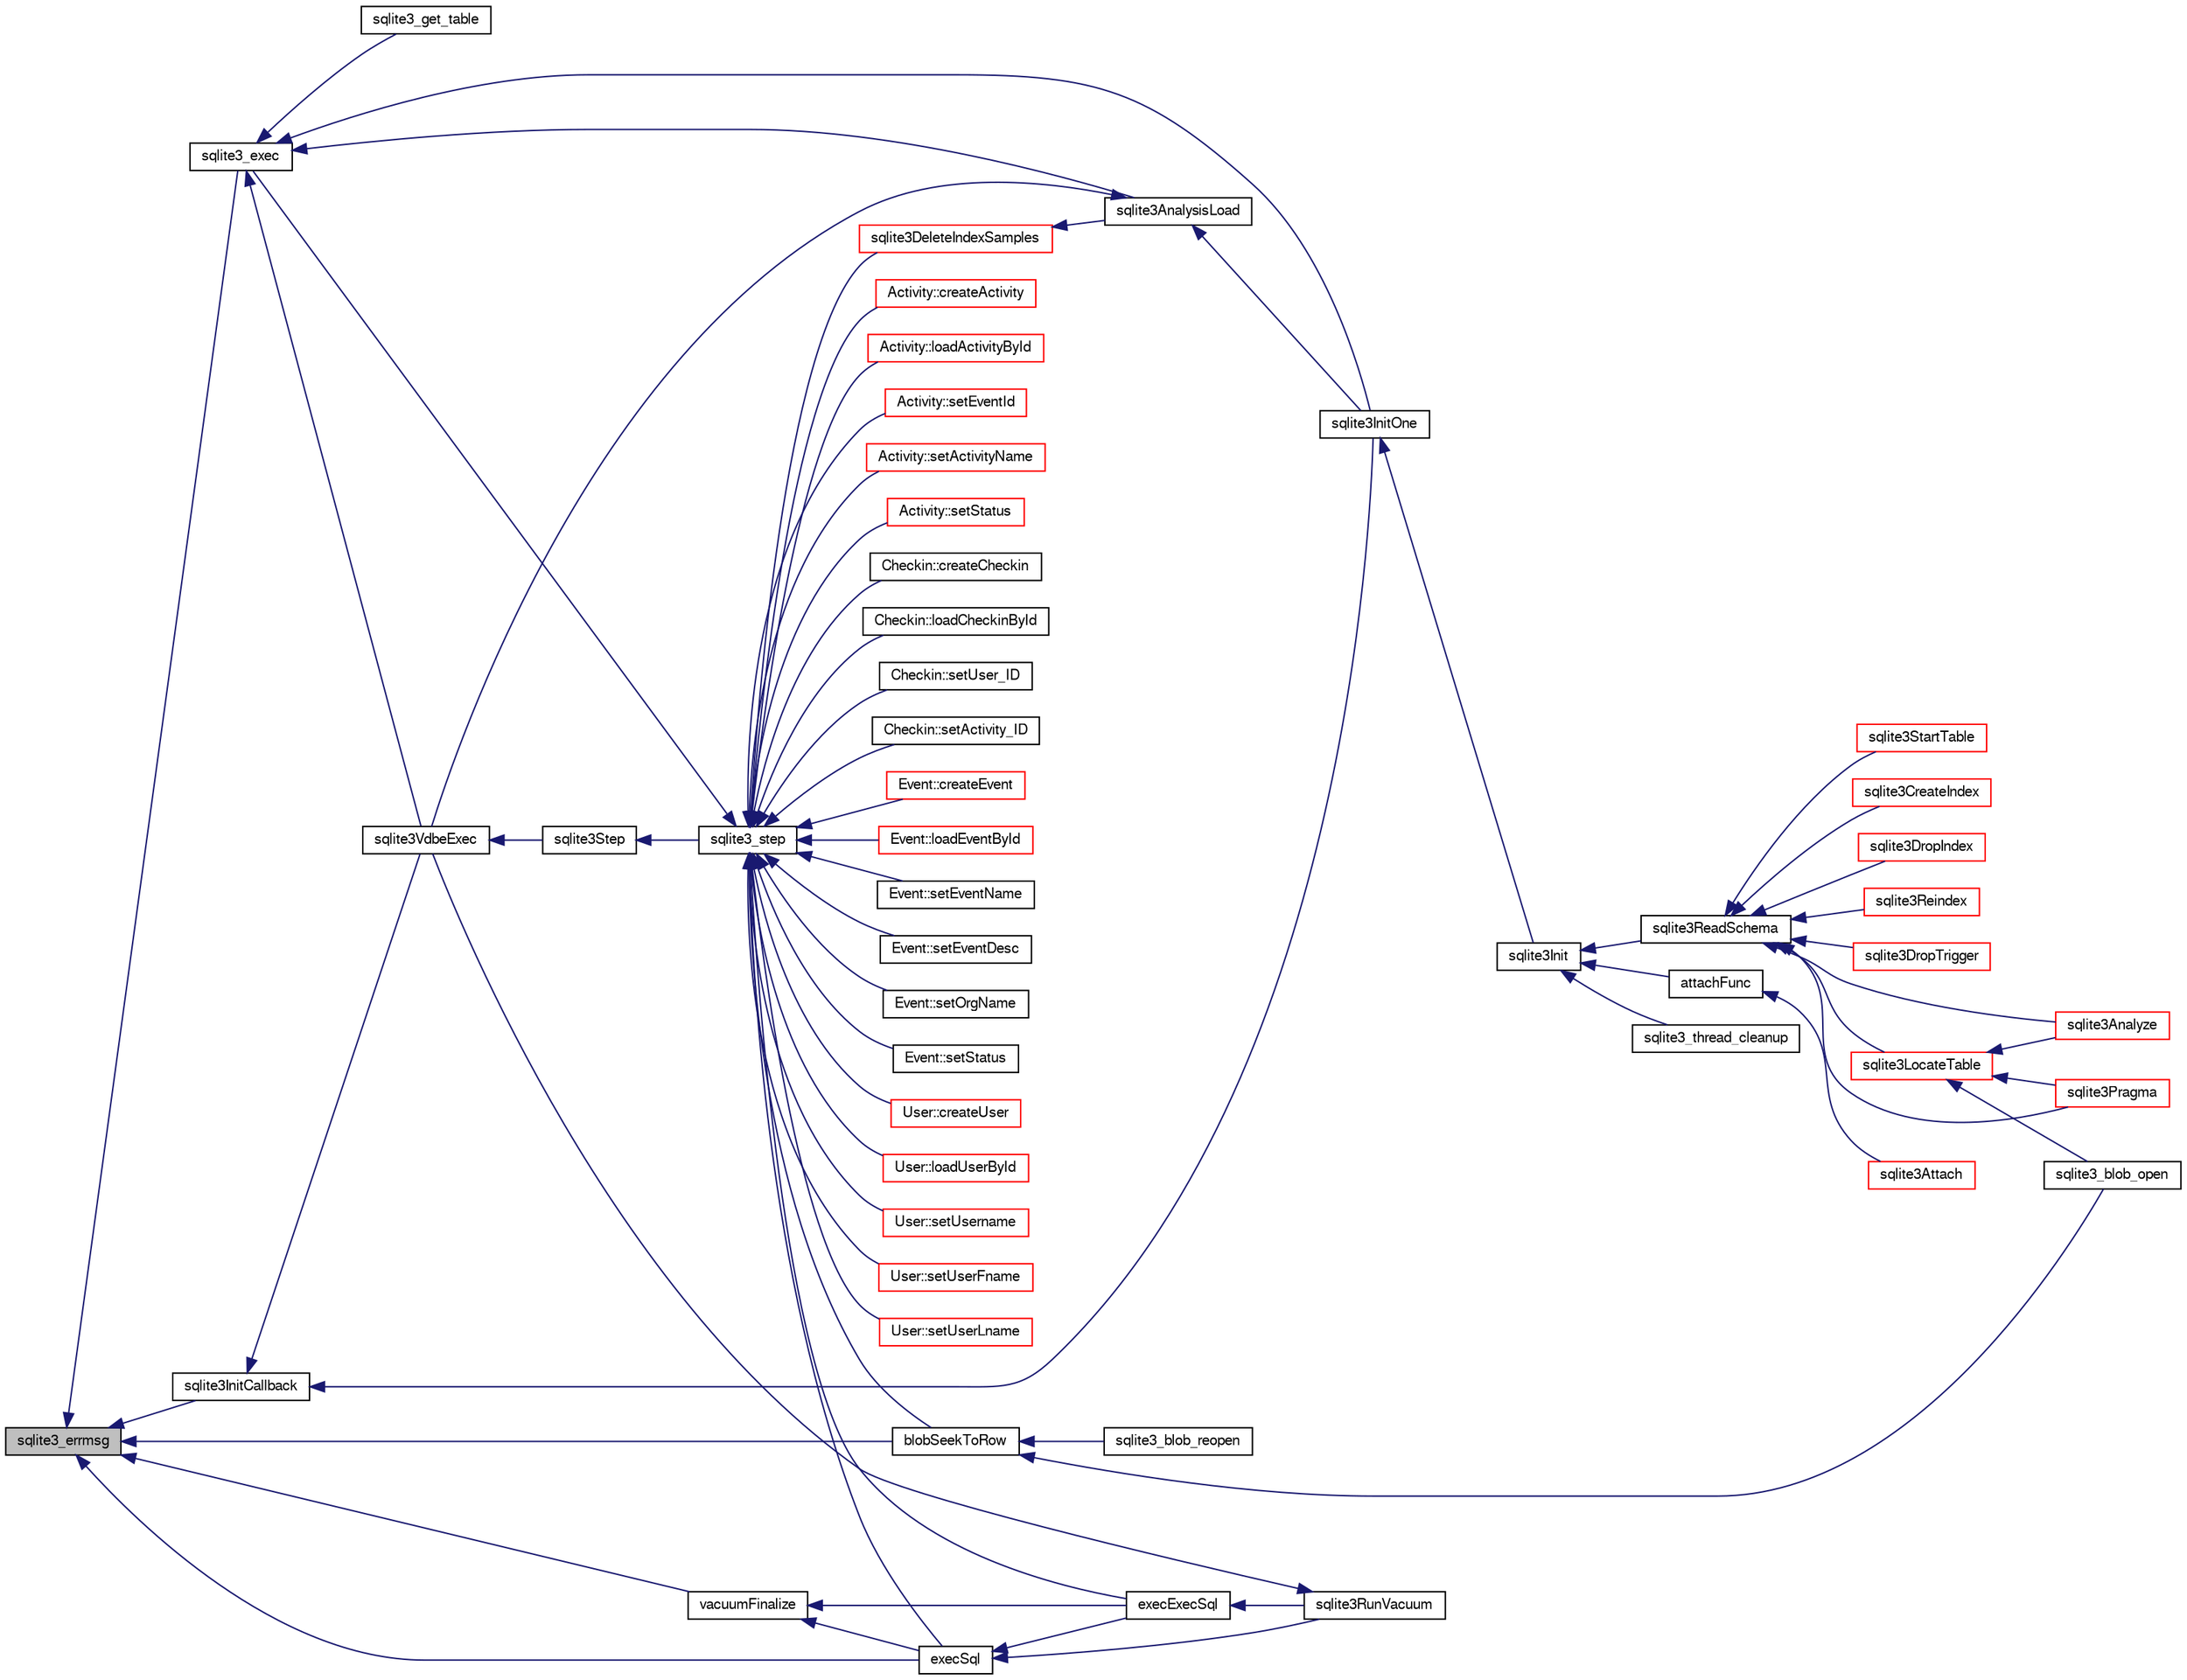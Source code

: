 digraph "sqlite3_errmsg"
{
  edge [fontname="FreeSans",fontsize="10",labelfontname="FreeSans",labelfontsize="10"];
  node [fontname="FreeSans",fontsize="10",shape=record];
  rankdir="LR";
  Node330985 [label="sqlite3_errmsg",height=0.2,width=0.4,color="black", fillcolor="grey75", style="filled", fontcolor="black"];
  Node330985 -> Node330986 [dir="back",color="midnightblue",fontsize="10",style="solid",fontname="FreeSans"];
  Node330986 [label="blobSeekToRow",height=0.2,width=0.4,color="black", fillcolor="white", style="filled",URL="$sqlite3_8c.html#afff57e13332b98c8a44a7cebe38962ab"];
  Node330986 -> Node330987 [dir="back",color="midnightblue",fontsize="10",style="solid",fontname="FreeSans"];
  Node330987 [label="sqlite3_blob_open",height=0.2,width=0.4,color="black", fillcolor="white", style="filled",URL="$sqlite3_8h.html#adb8ad839a5bdd62a43785132bc7dd518"];
  Node330986 -> Node330988 [dir="back",color="midnightblue",fontsize="10",style="solid",fontname="FreeSans"];
  Node330988 [label="sqlite3_blob_reopen",height=0.2,width=0.4,color="black", fillcolor="white", style="filled",URL="$sqlite3_8h.html#abc77c24fdc0150138490359a94360f7e"];
  Node330985 -> Node330989 [dir="back",color="midnightblue",fontsize="10",style="solid",fontname="FreeSans"];
  Node330989 [label="sqlite3_exec",height=0.2,width=0.4,color="black", fillcolor="white", style="filled",URL="$sqlite3_8h.html#a97487ec8150e0bcc8fa392ab8f0e24db"];
  Node330989 -> Node330990 [dir="back",color="midnightblue",fontsize="10",style="solid",fontname="FreeSans"];
  Node330990 [label="sqlite3VdbeExec",height=0.2,width=0.4,color="black", fillcolor="white", style="filled",URL="$sqlite3_8c.html#a8ce40a614bdc56719c4d642b1e4dfb21"];
  Node330990 -> Node330991 [dir="back",color="midnightblue",fontsize="10",style="solid",fontname="FreeSans"];
  Node330991 [label="sqlite3Step",height=0.2,width=0.4,color="black", fillcolor="white", style="filled",URL="$sqlite3_8c.html#a3f2872e873e2758a4beedad1d5113554"];
  Node330991 -> Node330992 [dir="back",color="midnightblue",fontsize="10",style="solid",fontname="FreeSans"];
  Node330992 [label="sqlite3_step",height=0.2,width=0.4,color="black", fillcolor="white", style="filled",URL="$sqlite3_8h.html#ac1e491ce36b7471eb28387f7d3c74334"];
  Node330992 -> Node330993 [dir="back",color="midnightblue",fontsize="10",style="solid",fontname="FreeSans"];
  Node330993 [label="Activity::createActivity",height=0.2,width=0.4,color="red", fillcolor="white", style="filled",URL="$classActivity.html#a813cc5e52c14ab49b39014c134e3425b"];
  Node330992 -> Node330996 [dir="back",color="midnightblue",fontsize="10",style="solid",fontname="FreeSans"];
  Node330996 [label="Activity::loadActivityById",height=0.2,width=0.4,color="red", fillcolor="white", style="filled",URL="$classActivity.html#abe4ffb4f08a47212ebf9013259d9e7fd"];
  Node330992 -> Node330998 [dir="back",color="midnightblue",fontsize="10",style="solid",fontname="FreeSans"];
  Node330998 [label="Activity::setEventId",height=0.2,width=0.4,color="red", fillcolor="white", style="filled",URL="$classActivity.html#adb1d0fd0d08f473e068f0a4086bfa9ca"];
  Node330992 -> Node330999 [dir="back",color="midnightblue",fontsize="10",style="solid",fontname="FreeSans"];
  Node330999 [label="Activity::setActivityName",height=0.2,width=0.4,color="red", fillcolor="white", style="filled",URL="$classActivity.html#a62dc3737b33915a36086f9dd26d16a81"];
  Node330992 -> Node331000 [dir="back",color="midnightblue",fontsize="10",style="solid",fontname="FreeSans"];
  Node331000 [label="Activity::setStatus",height=0.2,width=0.4,color="red", fillcolor="white", style="filled",URL="$classActivity.html#af618135a7738f4d2a7ee147a8ef912ea"];
  Node330992 -> Node331001 [dir="back",color="midnightblue",fontsize="10",style="solid",fontname="FreeSans"];
  Node331001 [label="Checkin::createCheckin",height=0.2,width=0.4,color="black", fillcolor="white", style="filled",URL="$classCheckin.html#a4e40acdf7fff0e607f6de4f24f3a163c"];
  Node330992 -> Node331002 [dir="back",color="midnightblue",fontsize="10",style="solid",fontname="FreeSans"];
  Node331002 [label="Checkin::loadCheckinById",height=0.2,width=0.4,color="black", fillcolor="white", style="filled",URL="$classCheckin.html#a3461f70ea6c68475225f2a07f78a21e0"];
  Node330992 -> Node331003 [dir="back",color="midnightblue",fontsize="10",style="solid",fontname="FreeSans"];
  Node331003 [label="Checkin::setUser_ID",height=0.2,width=0.4,color="black", fillcolor="white", style="filled",URL="$classCheckin.html#a76ab640f4f912876dbebf183db5359c6"];
  Node330992 -> Node331004 [dir="back",color="midnightblue",fontsize="10",style="solid",fontname="FreeSans"];
  Node331004 [label="Checkin::setActivity_ID",height=0.2,width=0.4,color="black", fillcolor="white", style="filled",URL="$classCheckin.html#ab2ff3ec2604ec73a42af25874a00b232"];
  Node330992 -> Node331005 [dir="back",color="midnightblue",fontsize="10",style="solid",fontname="FreeSans"];
  Node331005 [label="Event::createEvent",height=0.2,width=0.4,color="red", fillcolor="white", style="filled",URL="$classEvent.html#a77adb9f4a46ffb32c2d931f0691f5903"];
  Node330992 -> Node331006 [dir="back",color="midnightblue",fontsize="10",style="solid",fontname="FreeSans"];
  Node331006 [label="Event::loadEventById",height=0.2,width=0.4,color="red", fillcolor="white", style="filled",URL="$classEvent.html#afa66cea33f722dbeecb69cc98fdea055"];
  Node330992 -> Node331007 [dir="back",color="midnightblue",fontsize="10",style="solid",fontname="FreeSans"];
  Node331007 [label="Event::setEventName",height=0.2,width=0.4,color="black", fillcolor="white", style="filled",URL="$classEvent.html#a10596b6ca077df05184e30d62b08729d"];
  Node330992 -> Node331008 [dir="back",color="midnightblue",fontsize="10",style="solid",fontname="FreeSans"];
  Node331008 [label="Event::setEventDesc",height=0.2,width=0.4,color="black", fillcolor="white", style="filled",URL="$classEvent.html#ae36b8377dcae792f1c5c4726024c981b"];
  Node330992 -> Node331009 [dir="back",color="midnightblue",fontsize="10",style="solid",fontname="FreeSans"];
  Node331009 [label="Event::setOrgName",height=0.2,width=0.4,color="black", fillcolor="white", style="filled",URL="$classEvent.html#a19aac0f776bd764563a54977656cf680"];
  Node330992 -> Node331010 [dir="back",color="midnightblue",fontsize="10",style="solid",fontname="FreeSans"];
  Node331010 [label="Event::setStatus",height=0.2,width=0.4,color="black", fillcolor="white", style="filled",URL="$classEvent.html#ab0a6b9285af0f4172eb841e2b80f8972"];
  Node330992 -> Node330986 [dir="back",color="midnightblue",fontsize="10",style="solid",fontname="FreeSans"];
  Node330992 -> Node331011 [dir="back",color="midnightblue",fontsize="10",style="solid",fontname="FreeSans"];
  Node331011 [label="sqlite3DeleteIndexSamples",height=0.2,width=0.4,color="red", fillcolor="white", style="filled",URL="$sqlite3_8c.html#aaeda0302fbf61397ec009f65bed047ef"];
  Node331011 -> Node331012 [dir="back",color="midnightblue",fontsize="10",style="solid",fontname="FreeSans"];
  Node331012 [label="sqlite3AnalysisLoad",height=0.2,width=0.4,color="black", fillcolor="white", style="filled",URL="$sqlite3_8c.html#a48a2301c27e1d3d68708b9b8761b5a01"];
  Node331012 -> Node330990 [dir="back",color="midnightblue",fontsize="10",style="solid",fontname="FreeSans"];
  Node331012 -> Node331013 [dir="back",color="midnightblue",fontsize="10",style="solid",fontname="FreeSans"];
  Node331013 [label="sqlite3InitOne",height=0.2,width=0.4,color="black", fillcolor="white", style="filled",URL="$sqlite3_8c.html#ac4318b25df65269906b0379251fe9b85"];
  Node331013 -> Node331014 [dir="back",color="midnightblue",fontsize="10",style="solid",fontname="FreeSans"];
  Node331014 [label="sqlite3Init",height=0.2,width=0.4,color="black", fillcolor="white", style="filled",URL="$sqlite3_8c.html#aed74e3dc765631a833f522f425ff5a48"];
  Node331014 -> Node331015 [dir="back",color="midnightblue",fontsize="10",style="solid",fontname="FreeSans"];
  Node331015 [label="attachFunc",height=0.2,width=0.4,color="black", fillcolor="white", style="filled",URL="$sqlite3_8c.html#a69cb751a7da501b9a0aa37e0d7c3eaf7"];
  Node331015 -> Node331016 [dir="back",color="midnightblue",fontsize="10",style="solid",fontname="FreeSans"];
  Node331016 [label="sqlite3Attach",height=0.2,width=0.4,color="red", fillcolor="white", style="filled",URL="$sqlite3_8c.html#ae0907fe0b43cc1b4c7e6a16213e8546f"];
  Node331014 -> Node331019 [dir="back",color="midnightblue",fontsize="10",style="solid",fontname="FreeSans"];
  Node331019 [label="sqlite3ReadSchema",height=0.2,width=0.4,color="black", fillcolor="white", style="filled",URL="$sqlite3_8c.html#ac41a97f30334f7d35b2b5713097eca90"];
  Node331019 -> Node331020 [dir="back",color="midnightblue",fontsize="10",style="solid",fontname="FreeSans"];
  Node331020 [label="sqlite3Analyze",height=0.2,width=0.4,color="red", fillcolor="white", style="filled",URL="$sqlite3_8c.html#ac696deb1ccaae3fa855cfbd0bfd4d048"];
  Node331019 -> Node331021 [dir="back",color="midnightblue",fontsize="10",style="solid",fontname="FreeSans"];
  Node331021 [label="sqlite3LocateTable",height=0.2,width=0.4,color="red", fillcolor="white", style="filled",URL="$sqlite3_8c.html#adfeea5b18971250d4ff7f5a44e134d75"];
  Node331021 -> Node330987 [dir="back",color="midnightblue",fontsize="10",style="solid",fontname="FreeSans"];
  Node331021 -> Node331020 [dir="back",color="midnightblue",fontsize="10",style="solid",fontname="FreeSans"];
  Node331021 -> Node331065 [dir="back",color="midnightblue",fontsize="10",style="solid",fontname="FreeSans"];
  Node331065 [label="sqlite3Pragma",height=0.2,width=0.4,color="red", fillcolor="white", style="filled",URL="$sqlite3_8c.html#a111391370f58f8e6a6eca51fd34d62ed"];
  Node331019 -> Node331109 [dir="back",color="midnightblue",fontsize="10",style="solid",fontname="FreeSans"];
  Node331109 [label="sqlite3StartTable",height=0.2,width=0.4,color="red", fillcolor="white", style="filled",URL="$sqlite3_8c.html#af49b4395f39d9078a0dda2484c183012"];
  Node331019 -> Node331026 [dir="back",color="midnightblue",fontsize="10",style="solid",fontname="FreeSans"];
  Node331026 [label="sqlite3CreateIndex",height=0.2,width=0.4,color="red", fillcolor="white", style="filled",URL="$sqlite3_8c.html#a8dbe5e590ab6c58a8c45f34f7c81e825"];
  Node331019 -> Node331111 [dir="back",color="midnightblue",fontsize="10",style="solid",fontname="FreeSans"];
  Node331111 [label="sqlite3DropIndex",height=0.2,width=0.4,color="red", fillcolor="white", style="filled",URL="$sqlite3_8c.html#a3ffd2536f34a0cf6d427710b06b71e83"];
  Node331019 -> Node331079 [dir="back",color="midnightblue",fontsize="10",style="solid",fontname="FreeSans"];
  Node331079 [label="sqlite3Reindex",height=0.2,width=0.4,color="red", fillcolor="white", style="filled",URL="$sqlite3_8c.html#abd189e31189391e1ef114b413ff4abbf"];
  Node331019 -> Node331065 [dir="back",color="midnightblue",fontsize="10",style="solid",fontname="FreeSans"];
  Node331019 -> Node331112 [dir="back",color="midnightblue",fontsize="10",style="solid",fontname="FreeSans"];
  Node331112 [label="sqlite3DropTrigger",height=0.2,width=0.4,color="red", fillcolor="white", style="filled",URL="$sqlite3_8c.html#affdf1dd65e331b06feaef6ff8636305f"];
  Node331014 -> Node331113 [dir="back",color="midnightblue",fontsize="10",style="solid",fontname="FreeSans"];
  Node331113 [label="sqlite3_thread_cleanup",height=0.2,width=0.4,color="black", fillcolor="white", style="filled",URL="$sqlite3_8h.html#a34980c829db84f02e1a1599063469f06"];
  Node330992 -> Node330989 [dir="back",color="midnightblue",fontsize="10",style="solid",fontname="FreeSans"];
  Node330992 -> Node331171 [dir="back",color="midnightblue",fontsize="10",style="solid",fontname="FreeSans"];
  Node331171 [label="execSql",height=0.2,width=0.4,color="black", fillcolor="white", style="filled",URL="$sqlite3_8c.html#a7d16651b98a110662f4c265eff0246cb"];
  Node331171 -> Node331172 [dir="back",color="midnightblue",fontsize="10",style="solid",fontname="FreeSans"];
  Node331172 [label="execExecSql",height=0.2,width=0.4,color="black", fillcolor="white", style="filled",URL="$sqlite3_8c.html#ac1be09a6c047f21133d16378d301e0d4"];
  Node331172 -> Node331173 [dir="back",color="midnightblue",fontsize="10",style="solid",fontname="FreeSans"];
  Node331173 [label="sqlite3RunVacuum",height=0.2,width=0.4,color="black", fillcolor="white", style="filled",URL="$sqlite3_8c.html#a5e83ddc7b3e7e8e79ad5d1fc92de1d2f"];
  Node331173 -> Node330990 [dir="back",color="midnightblue",fontsize="10",style="solid",fontname="FreeSans"];
  Node331171 -> Node331173 [dir="back",color="midnightblue",fontsize="10",style="solid",fontname="FreeSans"];
  Node330992 -> Node331172 [dir="back",color="midnightblue",fontsize="10",style="solid",fontname="FreeSans"];
  Node330992 -> Node331174 [dir="back",color="midnightblue",fontsize="10",style="solid",fontname="FreeSans"];
  Node331174 [label="User::createUser",height=0.2,width=0.4,color="red", fillcolor="white", style="filled",URL="$classUser.html#a22ed673939e8cc0a136130b809bba513"];
  Node330992 -> Node331175 [dir="back",color="midnightblue",fontsize="10",style="solid",fontname="FreeSans"];
  Node331175 [label="User::loadUserById",height=0.2,width=0.4,color="red", fillcolor="white", style="filled",URL="$classUser.html#a863377665b7fb83c5547dcf9727f5092"];
  Node330992 -> Node331176 [dir="back",color="midnightblue",fontsize="10",style="solid",fontname="FreeSans"];
  Node331176 [label="User::setUsername",height=0.2,width=0.4,color="red", fillcolor="white", style="filled",URL="$classUser.html#aa0497022a136cb78de785b0a39ae60b1"];
  Node330992 -> Node331177 [dir="back",color="midnightblue",fontsize="10",style="solid",fontname="FreeSans"];
  Node331177 [label="User::setUserFname",height=0.2,width=0.4,color="red", fillcolor="white", style="filled",URL="$classUser.html#a72657eb55cd0ca437b4841a43f19912f"];
  Node330992 -> Node331178 [dir="back",color="midnightblue",fontsize="10",style="solid",fontname="FreeSans"];
  Node331178 [label="User::setUserLname",height=0.2,width=0.4,color="red", fillcolor="white", style="filled",URL="$classUser.html#aa25973387e5afe1aa6f60dd6545e33b5"];
  Node330989 -> Node331012 [dir="back",color="midnightblue",fontsize="10",style="solid",fontname="FreeSans"];
  Node330989 -> Node331013 [dir="back",color="midnightblue",fontsize="10",style="solid",fontname="FreeSans"];
  Node330989 -> Node331246 [dir="back",color="midnightblue",fontsize="10",style="solid",fontname="FreeSans"];
  Node331246 [label="sqlite3_get_table",height=0.2,width=0.4,color="black", fillcolor="white", style="filled",URL="$sqlite3_8h.html#a5effeac4e12df57beaa35c5be1f61579"];
  Node330985 -> Node331170 [dir="back",color="midnightblue",fontsize="10",style="solid",fontname="FreeSans"];
  Node331170 [label="sqlite3InitCallback",height=0.2,width=0.4,color="black", fillcolor="white", style="filled",URL="$sqlite3_8c.html#a5183ff3c8b5311c7332250013ee018b3"];
  Node331170 -> Node330990 [dir="back",color="midnightblue",fontsize="10",style="solid",fontname="FreeSans"];
  Node331170 -> Node331013 [dir="back",color="midnightblue",fontsize="10",style="solid",fontname="FreeSans"];
  Node330985 -> Node331212 [dir="back",color="midnightblue",fontsize="10",style="solid",fontname="FreeSans"];
  Node331212 [label="vacuumFinalize",height=0.2,width=0.4,color="black", fillcolor="white", style="filled",URL="$sqlite3_8c.html#a632db76c46aca8f067d585295d2ada31"];
  Node331212 -> Node331171 [dir="back",color="midnightblue",fontsize="10",style="solid",fontname="FreeSans"];
  Node331212 -> Node331172 [dir="back",color="midnightblue",fontsize="10",style="solid",fontname="FreeSans"];
  Node330985 -> Node331171 [dir="back",color="midnightblue",fontsize="10",style="solid",fontname="FreeSans"];
}
